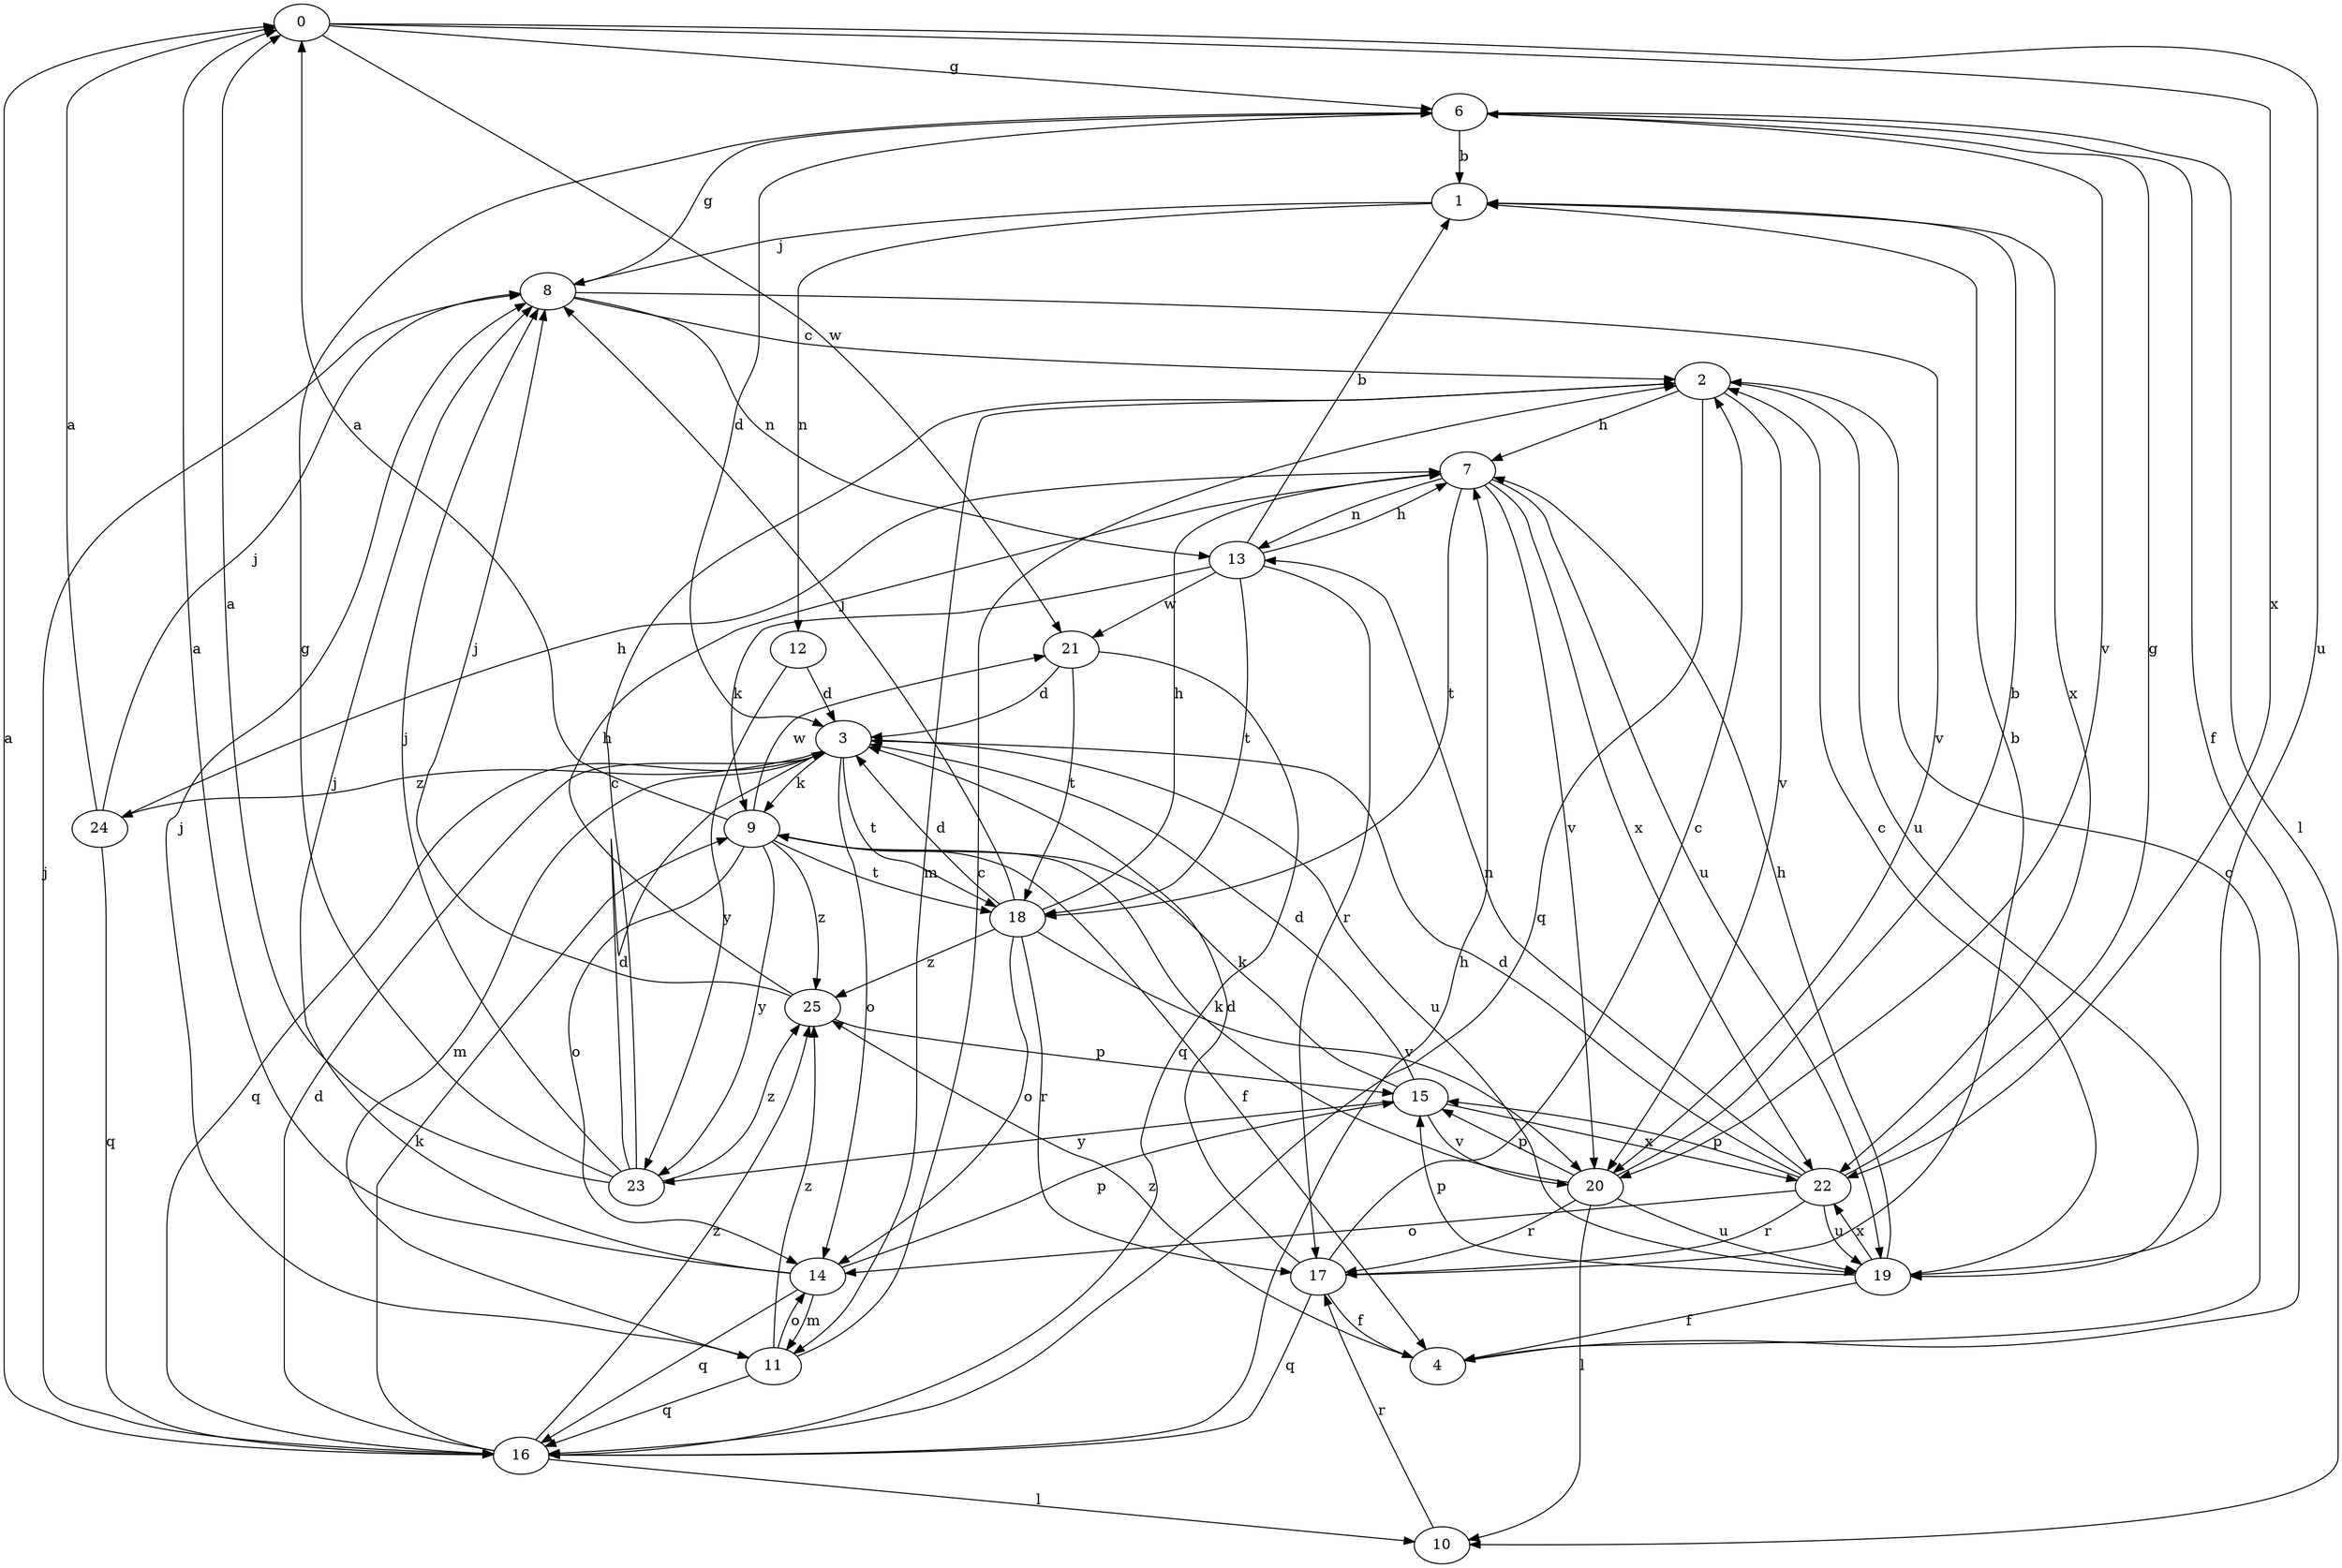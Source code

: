 strict digraph  {
0;
1;
2;
3;
4;
6;
7;
8;
9;
10;
11;
12;
13;
14;
15;
16;
17;
18;
19;
20;
21;
22;
23;
24;
25;
0 -> 6  [label=g];
0 -> 19  [label=u];
0 -> 21  [label=w];
0 -> 22  [label=x];
1 -> 8  [label=j];
1 -> 12  [label=n];
1 -> 22  [label=x];
2 -> 7  [label=h];
2 -> 11  [label=m];
2 -> 16  [label=q];
2 -> 19  [label=u];
2 -> 20  [label=v];
3 -> 9  [label=k];
3 -> 11  [label=m];
3 -> 14  [label=o];
3 -> 16  [label=q];
3 -> 18  [label=t];
3 -> 19  [label=u];
3 -> 24  [label=z];
4 -> 2  [label=c];
4 -> 25  [label=z];
6 -> 1  [label=b];
6 -> 3  [label=d];
6 -> 4  [label=f];
6 -> 10  [label=l];
6 -> 20  [label=v];
7 -> 13  [label=n];
7 -> 18  [label=t];
7 -> 19  [label=u];
7 -> 20  [label=v];
7 -> 22  [label=x];
8 -> 2  [label=c];
8 -> 6  [label=g];
8 -> 13  [label=n];
8 -> 20  [label=v];
9 -> 0  [label=a];
9 -> 4  [label=f];
9 -> 14  [label=o];
9 -> 18  [label=t];
9 -> 21  [label=w];
9 -> 23  [label=y];
9 -> 25  [label=z];
10 -> 17  [label=r];
11 -> 2  [label=c];
11 -> 8  [label=j];
11 -> 14  [label=o];
11 -> 16  [label=q];
11 -> 25  [label=z];
12 -> 3  [label=d];
12 -> 23  [label=y];
13 -> 1  [label=b];
13 -> 7  [label=h];
13 -> 9  [label=k];
13 -> 17  [label=r];
13 -> 18  [label=t];
13 -> 21  [label=w];
14 -> 0  [label=a];
14 -> 8  [label=j];
14 -> 11  [label=m];
14 -> 15  [label=p];
14 -> 16  [label=q];
15 -> 3  [label=d];
15 -> 9  [label=k];
15 -> 20  [label=v];
15 -> 22  [label=x];
15 -> 23  [label=y];
16 -> 0  [label=a];
16 -> 3  [label=d];
16 -> 7  [label=h];
16 -> 8  [label=j];
16 -> 9  [label=k];
16 -> 10  [label=l];
16 -> 25  [label=z];
17 -> 1  [label=b];
17 -> 2  [label=c];
17 -> 3  [label=d];
17 -> 4  [label=f];
17 -> 16  [label=q];
18 -> 3  [label=d];
18 -> 7  [label=h];
18 -> 8  [label=j];
18 -> 14  [label=o];
18 -> 17  [label=r];
18 -> 20  [label=v];
18 -> 25  [label=z];
19 -> 2  [label=c];
19 -> 4  [label=f];
19 -> 7  [label=h];
19 -> 15  [label=p];
19 -> 22  [label=x];
20 -> 1  [label=b];
20 -> 9  [label=k];
20 -> 10  [label=l];
20 -> 15  [label=p];
20 -> 17  [label=r];
20 -> 19  [label=u];
21 -> 3  [label=d];
21 -> 16  [label=q];
21 -> 18  [label=t];
22 -> 3  [label=d];
22 -> 6  [label=g];
22 -> 13  [label=n];
22 -> 14  [label=o];
22 -> 15  [label=p];
22 -> 17  [label=r];
22 -> 19  [label=u];
23 -> 0  [label=a];
23 -> 2  [label=c];
23 -> 3  [label=d];
23 -> 6  [label=g];
23 -> 8  [label=j];
23 -> 25  [label=z];
24 -> 0  [label=a];
24 -> 7  [label=h];
24 -> 8  [label=j];
24 -> 16  [label=q];
25 -> 7  [label=h];
25 -> 8  [label=j];
25 -> 15  [label=p];
}
